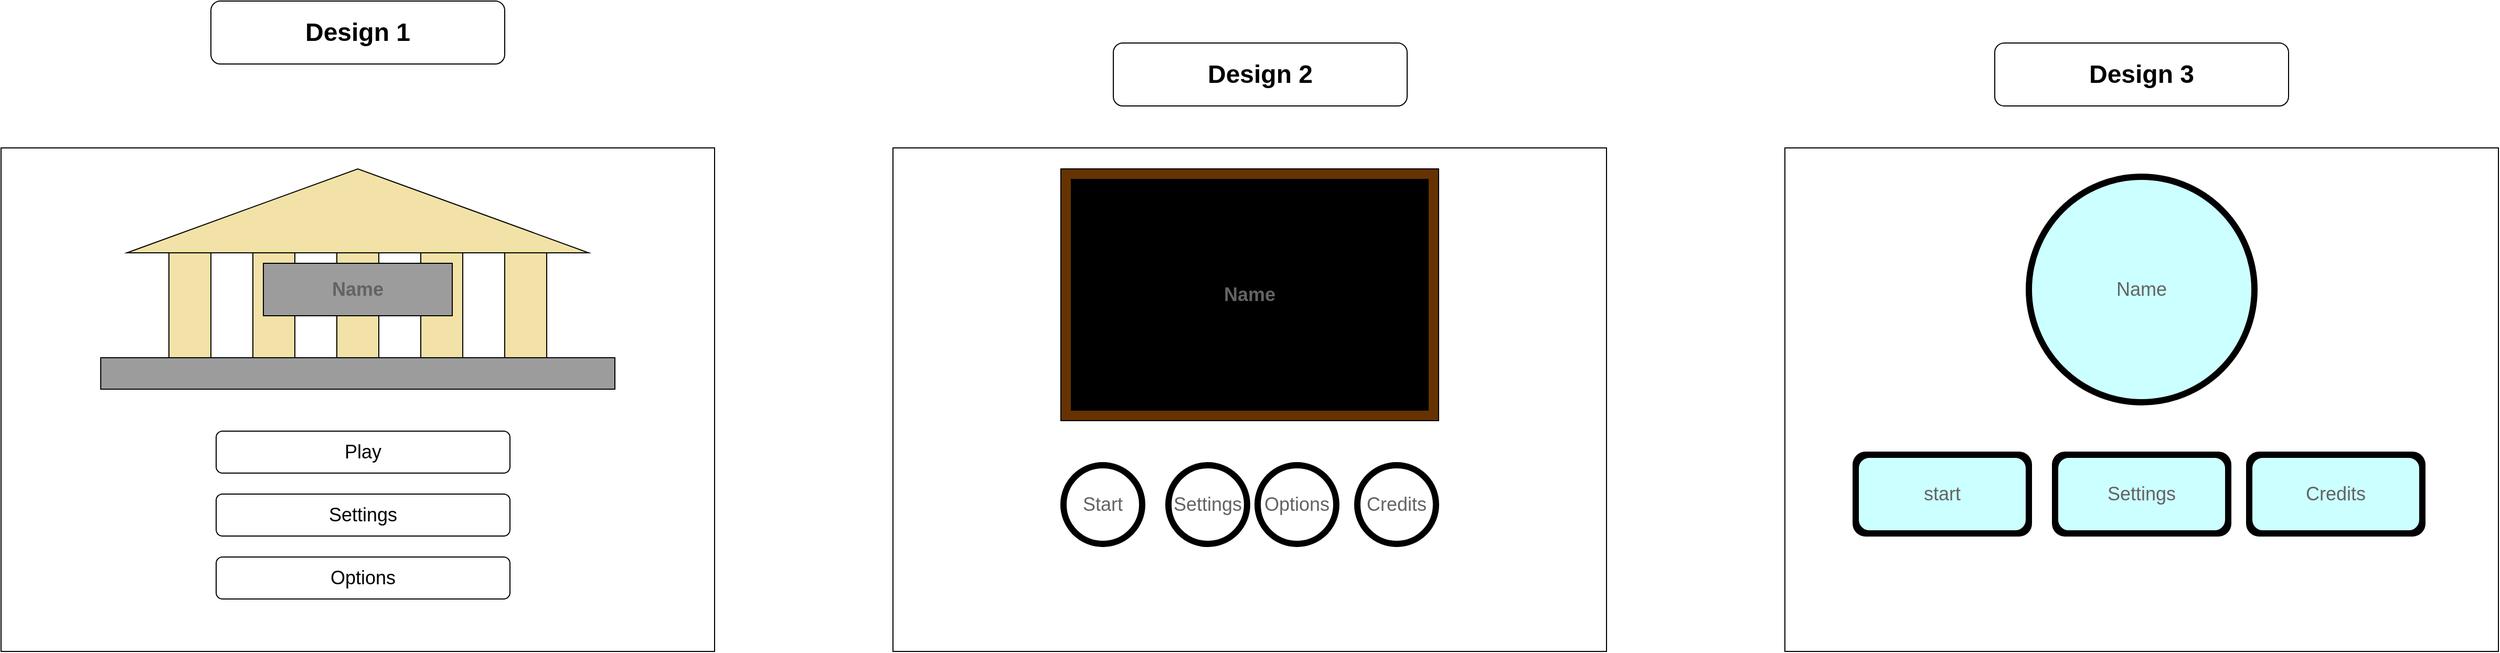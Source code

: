 <mxfile>
    <diagram id="WBTNaDHxrsLFa-jRnSCX" name="Page-1">
        <mxGraphModel dx="1130" dy="862" grid="1" gridSize="10" guides="1" tooltips="1" connect="1" arrows="1" fold="1" page="1" pageScale="1" pageWidth="850" pageHeight="1100" math="0" shadow="0">
            <root>
                <mxCell id="0"/>
                <mxCell id="1" parent="0"/>
                <mxCell id="2" value="" style="rounded=0;whiteSpace=wrap;html=1;" vertex="1" parent="1">
                    <mxGeometry x="80" y="160" width="680" height="480" as="geometry"/>
                </mxCell>
                <mxCell id="3" value="&lt;b style=&quot;font-size: 12px;&quot;&gt;&lt;font style=&quot;font-size: 24px;&quot;&gt;Design 1&lt;/font&gt;&lt;/b&gt;&lt;span style=&quot;color: rgba(0, 0, 0, 0); font-family: monospace; font-size: 0px; text-align: start;&quot;&gt;%3CmxGraphModel%3E%3Croot%3E%3CmxCell%20id%3D%220%22%2F%3E%3CmxCell%20id%3D%221%22%20parent%3D%220%22%2F%3E%3CmxCell%20id%3D%222%22%20value%3D%22%26lt%3Bb%20style%3D%26quot%3Bfont-size%3A%2012px%3B%26quot%3B%26gt%3B%26lt%3Bfont%20style%3D%26quot%3Bfont-size%3A%2024px%3B%26quot%3B%26gt%3BDesign%202%26lt%3B%2Ffont%26gt%3B%26lt%3B%2Fb%26gt%3B%22%20style%3D%22rounded%3D1%3BwhiteSpace%3Dwrap%3Bhtml%3D1%3BfontSize%3D24%3B%22%20vertex%3D%221%22%20parent%3D%221%22%3E%3CmxGeometry%20x%3D%22620%22%20y%3D%22-40%22%20width%3D%22280%22%20height%3D%2260%22%20as%3D%22geometry%22%2F%3E%3C%2FmxCell%3E%3C%2Froot%3E%3C%2FmxGraphModel%3E&lt;/span&gt;" style="rounded=1;whiteSpace=wrap;html=1;fontSize=24;" vertex="1" parent="1">
                    <mxGeometry x="280" y="20" width="280" height="60" as="geometry"/>
                </mxCell>
                <mxCell id="4" value="" style="rounded=0;whiteSpace=wrap;html=1;fillColor=#F2E2A7;" vertex="1" parent="1">
                    <mxGeometry x="240" y="250" width="40" height="140" as="geometry"/>
                </mxCell>
                <mxCell id="7" value="Options" style="rounded=1;whiteSpace=wrap;html=1;fontSize=18;" vertex="1" parent="1">
                    <mxGeometry x="285" y="550" width="280" height="40" as="geometry"/>
                </mxCell>
                <mxCell id="8" value="Play&lt;span style=&quot;color: rgba(0, 0, 0, 0); font-family: monospace; font-size: 0px; text-align: start;&quot;&gt;%3CmxGraphModel%3E%3Croot%3E%3CmxCell%20id%3D%220%22%2F%3E%3CmxCell%20id%3D%221%22%20parent%3D%220%22%2F%3E%3CmxCell%20id%3D%222%22%20value%3D%22Settings%22%20style%3D%22rounded%3D1%3BwhiteSpace%3Dwrap%3Bhtml%3D1%3BfontSize%3D18%3B%22%20vertex%3D%221%22%20parent%3D%221%22%3E%3CmxGeometry%20x%3D%22280%22%20y%3D%22540%22%20width%3D%22280%22%20height%3D%2240%22%20as%3D%22geometry%22%2F%3E%3C%2FmxCell%3E%3C%2Froot%3E%3C%2FmxGraphModel%3E&lt;/span&gt;&lt;span style=&quot;color: rgba(0, 0, 0, 0); font-family: monospace; font-size: 0px; text-align: start;&quot;&gt;%3CmxGraphModel%3E%3Croot%3E%3CmxCell%20id%3D%220%22%2F%3E%3CmxCell%20id%3D%221%22%20parent%3D%220%22%2F%3E%3CmxCell%20id%3D%222%22%20value%3D%22Settings%22%20style%3D%22rounded%3D1%3BwhiteSpace%3Dwrap%3Bhtml%3D1%3BfontSize%3D18%3B%22%20vertex%3D%221%22%20parent%3D%221%22%3E%3CmxGeometry%20x%3D%22280%22%20y%3D%22540%22%20width%3D%22280%22%20height%3D%2240%22%20as%3D%22geometry%22%2F%3E%3C%2FmxCell%3E%3C%2Froot%3E%3C%2FmxGraphModel%3E&lt;/span&gt;" style="rounded=1;whiteSpace=wrap;html=1;fontSize=18;" vertex="1" parent="1">
                    <mxGeometry x="285" y="430" width="280" height="40" as="geometry"/>
                </mxCell>
                <mxCell id="9" value="Settings" style="rounded=1;whiteSpace=wrap;html=1;fontSize=18;" vertex="1" parent="1">
                    <mxGeometry x="285" y="490" width="280" height="40" as="geometry"/>
                </mxCell>
                <mxCell id="10" value="" style="rounded=0;whiteSpace=wrap;html=1;fillColor=#F2E2A7;" vertex="1" parent="1">
                    <mxGeometry x="560" y="250" width="40" height="140" as="geometry"/>
                </mxCell>
                <mxCell id="11" value="" style="rounded=0;whiteSpace=wrap;html=1;fillColor=#F2E2A7;" vertex="1" parent="1">
                    <mxGeometry x="320" y="250" width="40" height="140" as="geometry"/>
                </mxCell>
                <mxCell id="18" style="edgeStyle=none;html=1;exitX=0.25;exitY=0;exitDx=0;exitDy=0;fontSize=18;fontColor=#636363;" edge="1" parent="1" source="12">
                    <mxGeometry relative="1" as="geometry">
                        <mxPoint x="406.667" y="260" as="targetPoint"/>
                    </mxGeometry>
                </mxCell>
                <mxCell id="12" value="" style="rounded=0;whiteSpace=wrap;html=1;fillColor=#F2E2A7;" vertex="1" parent="1">
                    <mxGeometry x="400" y="250" width="40" height="140" as="geometry"/>
                </mxCell>
                <mxCell id="13" value="" style="rounded=0;whiteSpace=wrap;html=1;fillColor=#F2E2A7;" vertex="1" parent="1">
                    <mxGeometry x="480" y="250" width="40" height="140" as="geometry"/>
                </mxCell>
                <mxCell id="17" value="" style="rounded=0;whiteSpace=wrap;html=1;fontSize=18;fontColor=#636363;fillColor=#9C9C9C;" vertex="1" parent="1">
                    <mxGeometry x="175" y="360" width="490" height="30" as="geometry"/>
                </mxCell>
                <mxCell id="19" value="" style="triangle;whiteSpace=wrap;html=1;direction=north;fillColor=#F2E2A7;" vertex="1" parent="1">
                    <mxGeometry x="200" y="180" width="440" height="80" as="geometry"/>
                </mxCell>
                <mxCell id="21" value="&lt;b&gt;Name&lt;/b&gt;" style="rounded=0;whiteSpace=wrap;html=1;fontSize=18;fontColor=#636363;fillColor=#9C9C9C;" vertex="1" parent="1">
                    <mxGeometry x="330" y="270" width="180" height="50" as="geometry"/>
                </mxCell>
                <mxCell id="23" value="" style="rounded=0;whiteSpace=wrap;html=1;" vertex="1" parent="1">
                    <mxGeometry x="930" y="160" width="680" height="480" as="geometry"/>
                </mxCell>
                <mxCell id="24" value="&lt;b style=&quot;font-size: 12px;&quot;&gt;&lt;font style=&quot;font-size: 24px;&quot;&gt;Design 2&lt;/font&gt;&lt;/b&gt;&lt;span style=&quot;color: rgba(0, 0, 0, 0); font-family: monospace; font-size: 0px; text-align: start;&quot;&gt;%3CmxGraphModel%3E%3Croot%3E%3CmxCell%20id%3D%220%22%2F%3E%3CmxCell%20id%3D%221%22%20parent%3D%220%22%2F%3E%3CmxCell%20id%3D%222%22%20value%3D%22%26lt%3Bb%20style%3D%26quot%3Bfont-size%3A%2012px%3B%26quot%3B%26gt%3B%26lt%3Bfont%20style%3D%26quot%3Bfont-size%3A%2024px%3B%26quot%3B%26gt%3BDesign%202%26lt%3B%2Ffont%26gt%3B%26lt%3B%2Fb%26gt%3B%22%20style%3D%22rounded%3D1%3BwhiteSpace%3Dwrap%3Bhtml%3D1%3BfontSize%3D24%3B%22%20vertex%3D%221%22%20parent%3D%221%22%3E%3CmxGeometry%20x%3D%22620%22%20y%3D%22-40%22%20width%3D%22280%22%20height%3D%2260%22%20as%3D%22geometry%22%2F%3E%3C%2FmxCell%3E%3C%2Froot%3E%3C%2FmxGraphModel%32&lt;/span&gt;" style="rounded=1;whiteSpace=wrap;html=1;fontSize=24;" vertex="1" parent="1">
                    <mxGeometry x="1140" y="60" width="280" height="60" as="geometry"/>
                </mxCell>
                <mxCell id="26" value="&lt;b&gt;Name&lt;/b&gt;" style="rounded=0;whiteSpace=wrap;html=1;fontSize=18;fontColor=#636363;fillColor=#663300;" vertex="1" parent="1">
                    <mxGeometry x="1090" y="180" width="360" height="240" as="geometry"/>
                </mxCell>
                <mxCell id="27" value="&lt;b&gt;Name&lt;/b&gt;" style="rounded=0;whiteSpace=wrap;html=1;fontSize=18;fontColor=#636363;fillColor=#000000;" vertex="1" parent="1">
                    <mxGeometry x="1100" y="190" width="340" height="220" as="geometry"/>
                </mxCell>
                <mxCell id="28" value="" style="ellipse;whiteSpace=wrap;html=1;aspect=fixed;fontSize=18;fontColor=#636363;fillColor=#000000;" vertex="1" parent="1">
                    <mxGeometry x="1090" y="460" width="80" height="80" as="geometry"/>
                </mxCell>
                <mxCell id="29" value="" style="ellipse;whiteSpace=wrap;html=1;aspect=fixed;fontSize=18;fontColor=#636363;fillColor=#000000;" vertex="1" parent="1">
                    <mxGeometry x="1190" y="460" width="80" height="80" as="geometry"/>
                </mxCell>
                <mxCell id="30" value="" style="ellipse;whiteSpace=wrap;html=1;aspect=fixed;fontSize=18;fontColor=#636363;fillColor=#000000;" vertex="1" parent="1">
                    <mxGeometry x="1370" y="460" width="80" height="80" as="geometry"/>
                </mxCell>
                <mxCell id="32" value="" style="ellipse;whiteSpace=wrap;html=1;aspect=fixed;fontSize=18;fontColor=#636363;fillColor=#000000;" vertex="1" parent="1">
                    <mxGeometry x="1275" y="460" width="80" height="80" as="geometry"/>
                </mxCell>
                <mxCell id="37" value="Start" style="ellipse;whiteSpace=wrap;html=1;aspect=fixed;fontSize=18;fontColor=#636363;fillColor=#FFFFFF;" vertex="1" parent="1">
                    <mxGeometry x="1095" y="465" width="70" height="70" as="geometry"/>
                </mxCell>
                <mxCell id="38" value="Settings" style="ellipse;whiteSpace=wrap;html=1;aspect=fixed;fontSize=18;fontColor=#636363;fillColor=#FFFFFF;" vertex="1" parent="1">
                    <mxGeometry x="1195" y="465" width="70" height="70" as="geometry"/>
                </mxCell>
                <mxCell id="39" value="Options" style="ellipse;whiteSpace=wrap;html=1;aspect=fixed;fontSize=18;fontColor=#636363;fillColor=#FFFFFF;" vertex="1" parent="1">
                    <mxGeometry x="1280" y="465" width="70" height="70" as="geometry"/>
                </mxCell>
                <mxCell id="40" value="Credits" style="ellipse;whiteSpace=wrap;html=1;aspect=fixed;fontSize=18;fontColor=#636363;fillColor=#FFFFFF;" vertex="1" parent="1">
                    <mxGeometry x="1375" y="465" width="70" height="70" as="geometry"/>
                </mxCell>
                <mxCell id="41" value="&lt;b style=&quot;font-size: 12px;&quot;&gt;&lt;font style=&quot;font-size: 24px;&quot;&gt;Design 3&lt;/font&gt;&lt;/b&gt;&lt;span style=&quot;color: rgba(0, 0, 0, 0); font-family: monospace; font-size: 0px; text-align: start;&quot;&gt;%3CmxGraphModel%3E%3Croot%3E%3CmxCell%20id%3D%220%22%2F%3E%3CmxCell%20id%3D%221%22%20parent%3D%220%22%2F%3E%3CmxCell%20id%3D%222%22%20value%3D%22%26lt%3Bb%20style%3D%26quot%3Bfont-size%3A%2012px%3B%26quot%3B%26gt%3B%26lt%3Bfont%20style%3D%26quot%3Bfont-size%3A%2024px%3B%26quot%3B%26gt%3BDesign%202%26lt%3B%2Ffont%26gt%3B%26lt%3B%2Fb%26gt%3B%22%20style%3D%22rounded%3D1%3BwhiteSpace%3Dwrap%3Bhtml%3D1%3BfontSize%3D24%3B%22%20vertex%3D%221%22%20parent%3D%221%22%3E%3CmxGeometry%20x%3D%22620%22%20y%3D%22-40%22%20width%3D%22280%22%20height%3D%2260%22%20as%3D%22geometry%22%2F%3E%3C%2FmxCell%3E%3C%2Froot%3E%3C%2FmxGraphModel%32&lt;/span&gt;" style="rounded=1;whiteSpace=wrap;html=1;fontSize=24;" vertex="1" parent="1">
                    <mxGeometry x="1980" y="60" width="280" height="60" as="geometry"/>
                </mxCell>
                <mxCell id="42" value="" style="rounded=0;whiteSpace=wrap;html=1;" vertex="1" parent="1">
                    <mxGeometry x="1780" y="160" width="680" height="480" as="geometry"/>
                </mxCell>
                <mxCell id="43" value="Name&lt;span style=&quot;color: rgba(0, 0, 0, 0); font-family: monospace; font-size: 0px; text-align: start;&quot;&gt;%3CmxGraphModel%3E%3Croot%3E%3CmxCell%20id%3D%220%22%2F%3E%3CmxCell%20id%3D%221%22%20parent%3D%220%22%2F%3E%3CmxCell%20id%3D%222%22%20value%3D%22Start%22%20style%3D%22ellipse%3BwhiteSpace%3Dwrap%3Bhtml%3D1%3Baspect%3Dfixed%3BfontSize%3D18%3BfontColor%3D%23636363%3BfillColor%3D%23FFFFFF%3B%22%20vertex%3D%221%22%20parent%3D%221%22%3E%3CmxGeometry%20x%3D%221095%22%20y%3D%22465%22%20width%3D%2270%22%20height%3D%2270%22%20as%3D%22geometry%22%2F%3E%3C%2FmxCell%3E%3C%2Froot%3E%3C%2FmxGraphModel%3E&lt;/span&gt;" style="ellipse;whiteSpace=wrap;html=1;aspect=fixed;fontSize=18;fontColor=#636363;fillColor=#000000;" vertex="1" parent="1">
                    <mxGeometry x="2010" y="185" width="220" height="220" as="geometry"/>
                </mxCell>
                <mxCell id="44" value="Name&lt;span style=&quot;color: rgba(0, 0, 0, 0); font-family: monospace; font-size: 0px; text-align: start;&quot;&gt;%3CmxGraphModel%3E%3Croot%3E%3CmxCell%20id%3D%220%22%2F%3E%3CmxCell%20id%3D%221%22%20parent%3D%220%22%2F%3E%3CmxCell%20id%3D%222%22%20value%3D%22Start%22%20style%3D%22ellipse%3BwhiteSpace%3Dwrap%3Bhtml%3D1%3Baspect%3Dfixed%3BfontSize%3D18%3BfontColor%3D%23636363%3BfillColor%3D%23FFFFFF%3B%22%20vertex%3D%221%22%20parent%3D%221%22%3E%3CmxGeometry%20x%3D%221095%22%20y%3D%22465%22%20width%3D%2270%22%20height%3D%2270%22%20as%3D%22geometry%22%2F%3E%3C%2FmxCell%3E%3C%2Froot%3E%3C%2FmxGraphModel%3E&lt;/span&gt;" style="ellipse;whiteSpace=wrap;html=1;aspect=fixed;fontSize=18;fontColor=#636363;fillColor=#CCFFFF;" vertex="1" parent="1">
                    <mxGeometry x="2015" y="190" width="210" height="210" as="geometry"/>
                </mxCell>
                <mxCell id="45" value="" style="rounded=1;whiteSpace=wrap;html=1;fontSize=18;fontColor=#636363;fillColor=#000000;" vertex="1" parent="1">
                    <mxGeometry x="1845" y="450" width="170" height="80" as="geometry"/>
                </mxCell>
                <mxCell id="46" value="start" style="rounded=1;whiteSpace=wrap;html=1;fontSize=18;fontColor=#636363;fillColor=#CCFFFF;" vertex="1" parent="1">
                    <mxGeometry x="1850" y="455" width="160" height="70" as="geometry"/>
                </mxCell>
                <mxCell id="47" value="start" style="rounded=1;whiteSpace=wrap;html=1;fontSize=18;fontColor=#636363;fillColor=#000000;" vertex="1" parent="1">
                    <mxGeometry x="2035" y="450" width="170" height="80" as="geometry"/>
                </mxCell>
                <mxCell id="48" value="Settings" style="rounded=1;whiteSpace=wrap;html=1;fontSize=18;fontColor=#636363;fillColor=#CCFFFF;" vertex="1" parent="1">
                    <mxGeometry x="2040" y="455" width="160" height="70" as="geometry"/>
                </mxCell>
                <mxCell id="49" value="Settings" style="rounded=1;whiteSpace=wrap;html=1;fontSize=18;fontColor=#636363;fillColor=#000000;" vertex="1" parent="1">
                    <mxGeometry x="2220" y="450" width="170" height="80" as="geometry"/>
                </mxCell>
                <mxCell id="51" value="Credits" style="rounded=1;whiteSpace=wrap;html=1;fontSize=18;fontColor=#636363;fillColor=#CCFFFF;" vertex="1" parent="1">
                    <mxGeometry x="2225" y="455" width="160" height="70" as="geometry"/>
                </mxCell>
            </root>
        </mxGraphModel>
    </diagram>
</mxfile>